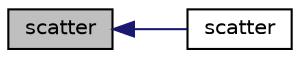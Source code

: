digraph "scatter"
{
  bgcolor="transparent";
  edge [fontname="Helvetica",fontsize="10",labelfontname="Helvetica",labelfontsize="10"];
  node [fontname="Helvetica",fontsize="10",shape=record];
  rankdir="LR";
  Node1 [label="scatter",height=0.2,width=0.4,color="black", fillcolor="grey75", style="filled", fontcolor="black"];
  Node1 -> Node2 [dir="back",color="midnightblue",fontsize="10",style="solid",fontname="Helvetica"];
  Node2 [label="scatter",height=0.2,width=0.4,color="black",URL="$a00923.html#a8cc2b45e8be5b42a3c7ed2adc5e43c88",tooltip="Distribute data in processor order. Requires fld to be sized! "];
}
